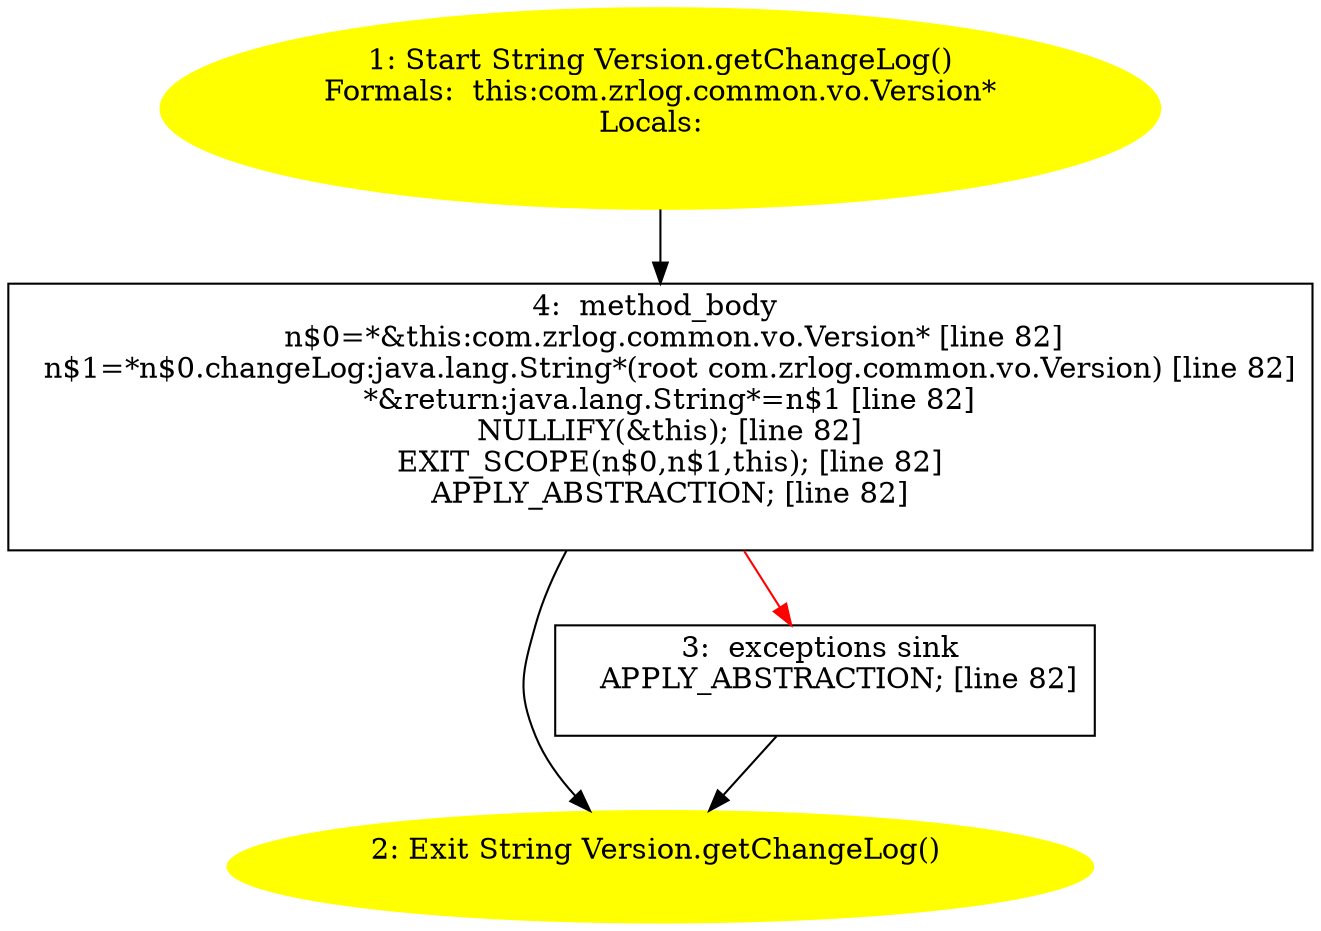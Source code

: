 /* @generated */
digraph cfg {
"com.zrlog.common.vo.Version.getChangeLog():java.lang.String.455f8c25139402ffc4f496d096524124_1" [label="1: Start String Version.getChangeLog()\nFormals:  this:com.zrlog.common.vo.Version*\nLocals:  \n  " color=yellow style=filled]
	

	 "com.zrlog.common.vo.Version.getChangeLog():java.lang.String.455f8c25139402ffc4f496d096524124_1" -> "com.zrlog.common.vo.Version.getChangeLog():java.lang.String.455f8c25139402ffc4f496d096524124_4" ;
"com.zrlog.common.vo.Version.getChangeLog():java.lang.String.455f8c25139402ffc4f496d096524124_2" [label="2: Exit String Version.getChangeLog() \n  " color=yellow style=filled]
	

"com.zrlog.common.vo.Version.getChangeLog():java.lang.String.455f8c25139402ffc4f496d096524124_3" [label="3:  exceptions sink \n   APPLY_ABSTRACTION; [line 82]\n " shape="box"]
	

	 "com.zrlog.common.vo.Version.getChangeLog():java.lang.String.455f8c25139402ffc4f496d096524124_3" -> "com.zrlog.common.vo.Version.getChangeLog():java.lang.String.455f8c25139402ffc4f496d096524124_2" ;
"com.zrlog.common.vo.Version.getChangeLog():java.lang.String.455f8c25139402ffc4f496d096524124_4" [label="4:  method_body \n   n$0=*&this:com.zrlog.common.vo.Version* [line 82]\n  n$1=*n$0.changeLog:java.lang.String*(root com.zrlog.common.vo.Version) [line 82]\n  *&return:java.lang.String*=n$1 [line 82]\n  NULLIFY(&this); [line 82]\n  EXIT_SCOPE(n$0,n$1,this); [line 82]\n  APPLY_ABSTRACTION; [line 82]\n " shape="box"]
	

	 "com.zrlog.common.vo.Version.getChangeLog():java.lang.String.455f8c25139402ffc4f496d096524124_4" -> "com.zrlog.common.vo.Version.getChangeLog():java.lang.String.455f8c25139402ffc4f496d096524124_2" ;
	 "com.zrlog.common.vo.Version.getChangeLog():java.lang.String.455f8c25139402ffc4f496d096524124_4" -> "com.zrlog.common.vo.Version.getChangeLog():java.lang.String.455f8c25139402ffc4f496d096524124_3" [color="red" ];
}
